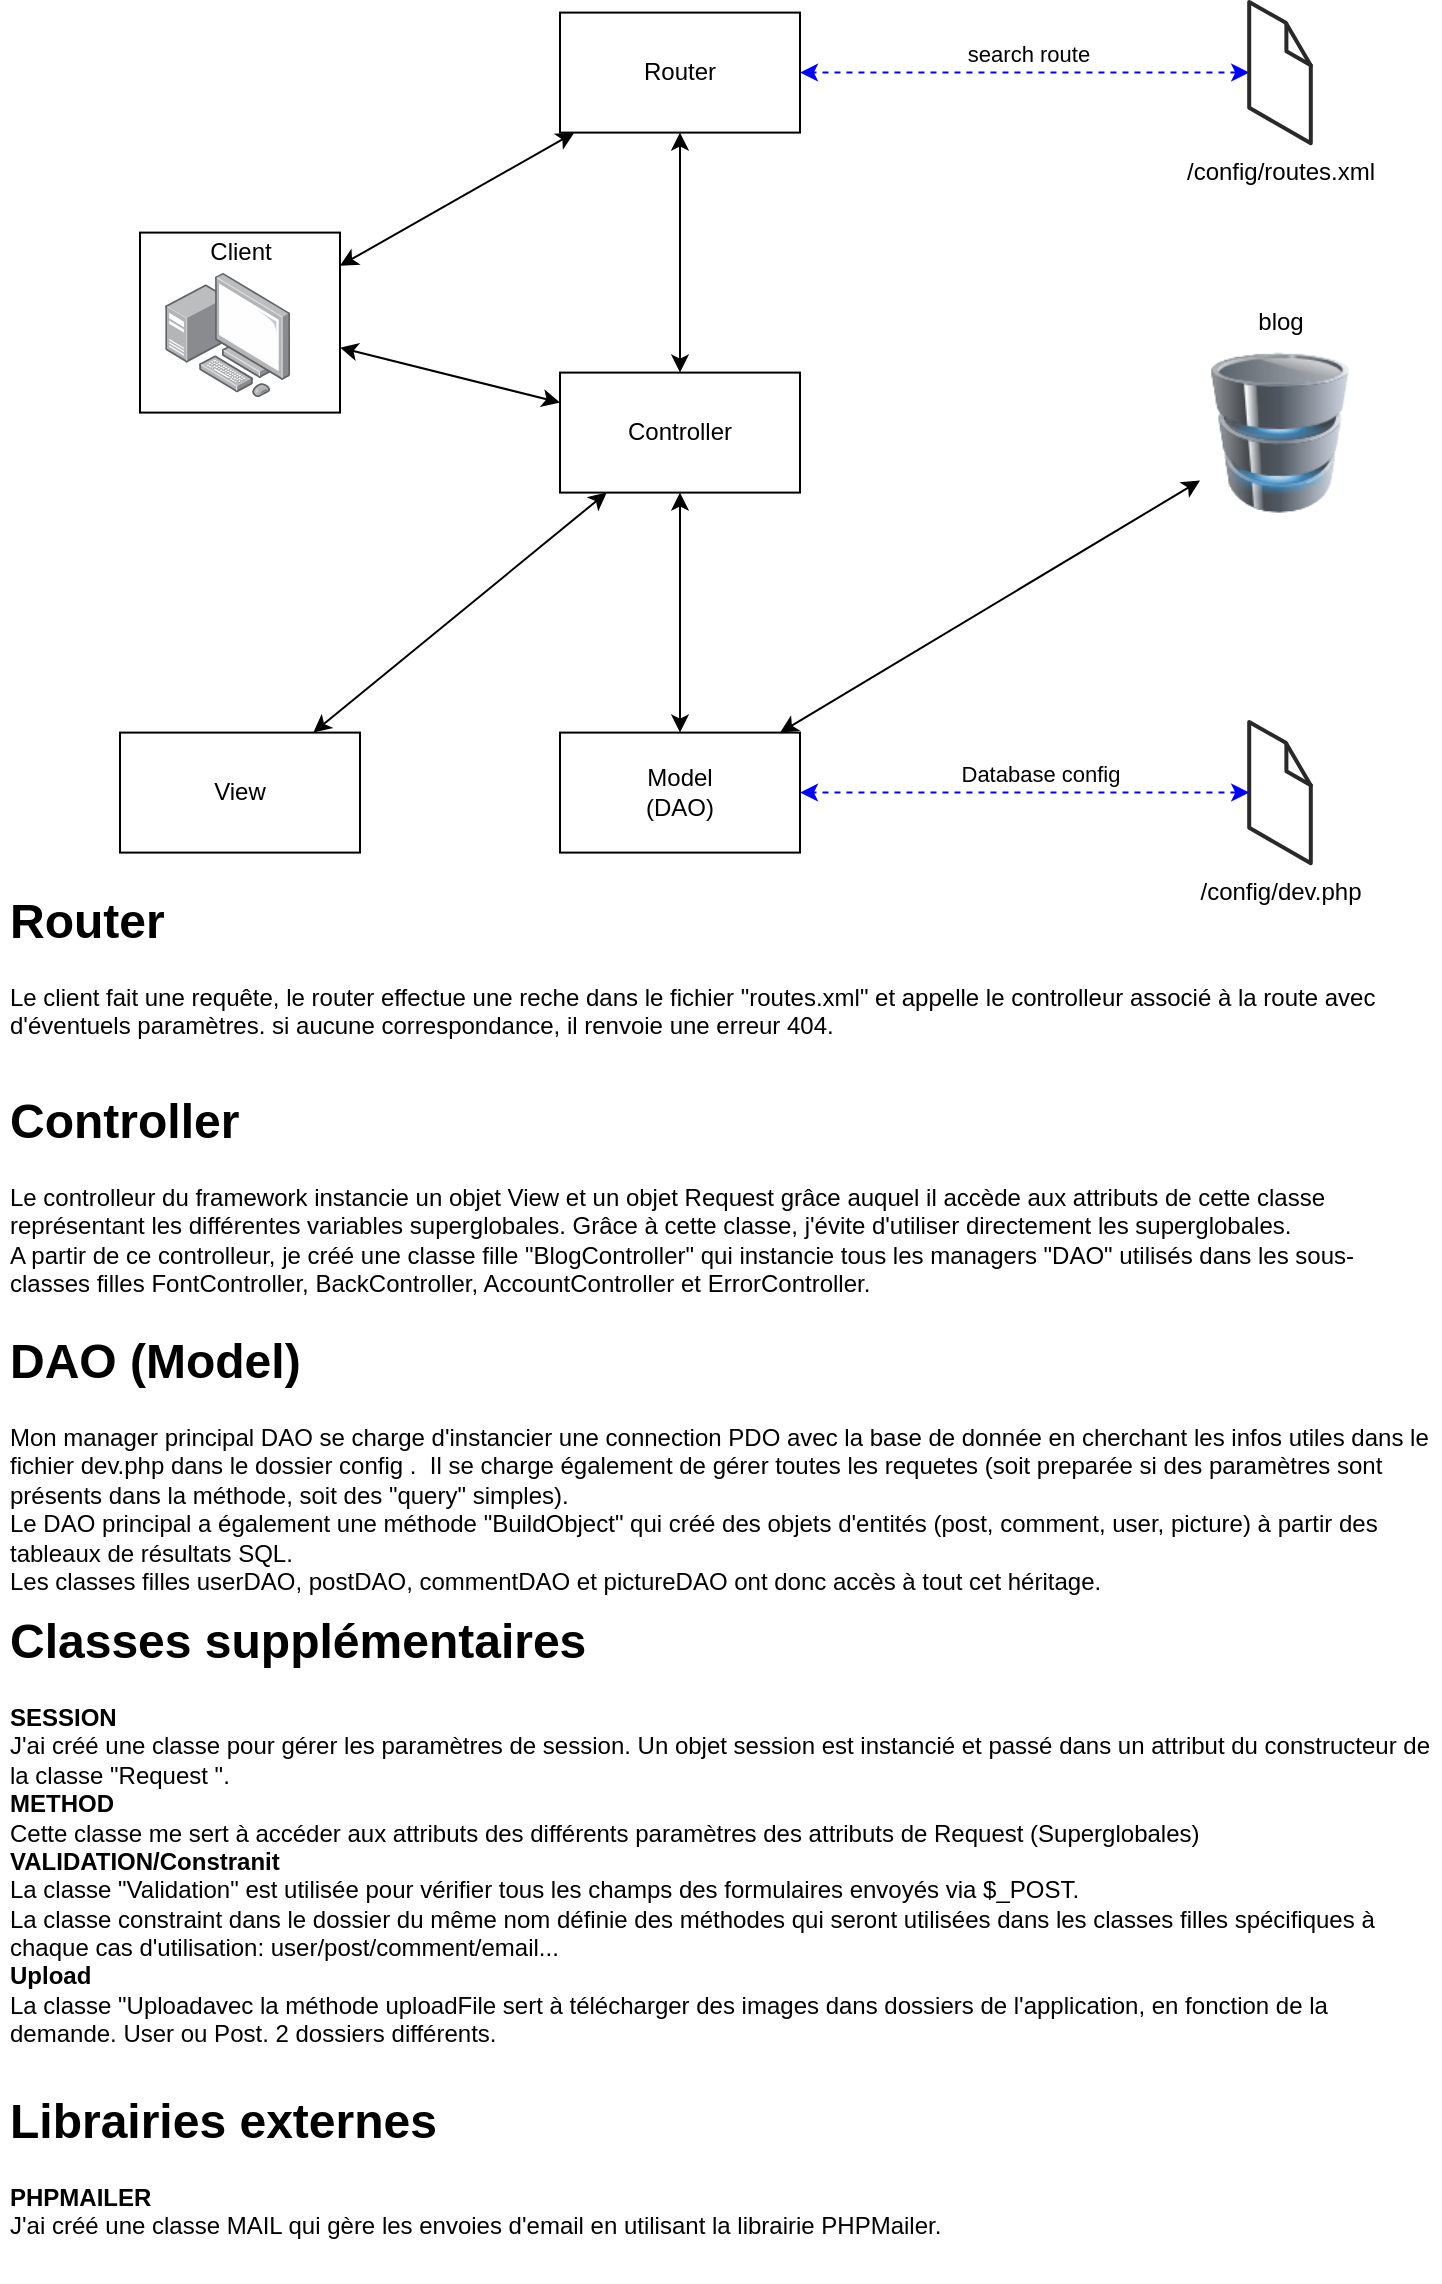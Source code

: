 <mxfile version="13.0.3" type="device"><diagram id="aTExmJqfgEldJ_3noplb" name="Page-1"><mxGraphModel dx="1086" dy="806" grid="1" gridSize="10" guides="1" tooltips="1" connect="1" arrows="1" fold="1" page="1" pageScale="1" pageWidth="827" pageHeight="1169" math="0" shadow="0"><root><mxCell id="0"/><mxCell id="1" parent="0"/><mxCell id="GT7qmm_mP1B0HkvlNGCb-24" value="" style="rounded=0;whiteSpace=wrap;html=1;" parent="1" vertex="1"><mxGeometry x="130" y="125.3" width="100" height="90" as="geometry"/></mxCell><mxCell id="GT7qmm_mP1B0HkvlNGCb-1" value="Router" style="rounded=0;whiteSpace=wrap;html=1;" parent="1" vertex="1"><mxGeometry x="340" y="15.3" width="120" height="60" as="geometry"/></mxCell><mxCell id="GT7qmm_mP1B0HkvlNGCb-2" value="Controller" style="rounded=0;whiteSpace=wrap;html=1;" parent="1" vertex="1"><mxGeometry x="340" y="195.3" width="120" height="60" as="geometry"/></mxCell><mxCell id="GT7qmm_mP1B0HkvlNGCb-3" value="Model&lt;br&gt;(DAO)" style="rounded=0;whiteSpace=wrap;html=1;" parent="1" vertex="1"><mxGeometry x="340" y="375.3" width="120" height="60" as="geometry"/></mxCell><mxCell id="GT7qmm_mP1B0HkvlNGCb-4" value="" style="image;html=1;labelBackgroundColor=#ffffff;image=img/lib/clip_art/computers/Database_128x128.png" parent="1" vertex="1"><mxGeometry x="660" y="185.3" width="80" height="80" as="geometry"/></mxCell><mxCell id="GT7qmm_mP1B0HkvlNGCb-5" value="" style="endArrow=classic;startArrow=classic;html=1;" parent="1" source="GT7qmm_mP1B0HkvlNGCb-3" target="GT7qmm_mP1B0HkvlNGCb-4" edge="1"><mxGeometry width="50" height="50" relative="1" as="geometry"><mxPoint x="560" y="395.3" as="sourcePoint"/><mxPoint x="610" y="345.3" as="targetPoint"/></mxGeometry></mxCell><mxCell id="GT7qmm_mP1B0HkvlNGCb-6" value="" style="endArrow=classic;startArrow=classic;html=1;" parent="1" source="GT7qmm_mP1B0HkvlNGCb-3" target="GT7qmm_mP1B0HkvlNGCb-2" edge="1"><mxGeometry width="50" height="50" relative="1" as="geometry"><mxPoint x="470" y="391.3" as="sourcePoint"/><mxPoint x="670" y="311.3" as="targetPoint"/></mxGeometry></mxCell><mxCell id="GT7qmm_mP1B0HkvlNGCb-7" value="" style="endArrow=classic;startArrow=classic;html=1;" parent="1" source="GT7qmm_mP1B0HkvlNGCb-2" target="GT7qmm_mP1B0HkvlNGCb-1" edge="1"><mxGeometry width="50" height="50" relative="1" as="geometry"><mxPoint x="410" y="385.3" as="sourcePoint"/><mxPoint x="410" y="265.3" as="targetPoint"/></mxGeometry></mxCell><mxCell id="GT7qmm_mP1B0HkvlNGCb-8" value="View" style="rounded=0;whiteSpace=wrap;html=1;" parent="1" vertex="1"><mxGeometry x="120" y="375.3" width="120" height="60" as="geometry"/></mxCell><mxCell id="GT7qmm_mP1B0HkvlNGCb-9" value="" style="endArrow=classic;startArrow=classic;html=1;" parent="1" source="GT7qmm_mP1B0HkvlNGCb-8" target="GT7qmm_mP1B0HkvlNGCb-2" edge="1"><mxGeometry width="50" height="50" relative="1" as="geometry"><mxPoint x="410" y="385.3" as="sourcePoint"/><mxPoint x="410" y="265.3" as="targetPoint"/></mxGeometry></mxCell><mxCell id="GT7qmm_mP1B0HkvlNGCb-10" value="" style="points=[];aspect=fixed;html=1;align=center;shadow=0;dashed=0;image;image=img/lib/allied_telesis/computer_and_terminals/Personal_Computer_with_Server.svg;" parent="1" vertex="1"><mxGeometry x="142.6" y="145.3" width="62.4" height="62.4" as="geometry"/></mxCell><mxCell id="GT7qmm_mP1B0HkvlNGCb-11" value="" style="endArrow=classic;startArrow=classic;html=1;" parent="1" source="GT7qmm_mP1B0HkvlNGCb-2" target="GT7qmm_mP1B0HkvlNGCb-24" edge="1"><mxGeometry width="50" height="50" relative="1" as="geometry"><mxPoint x="226.667" y="385.3" as="sourcePoint"/><mxPoint x="373.333" y="265.3" as="targetPoint"/></mxGeometry></mxCell><mxCell id="GT7qmm_mP1B0HkvlNGCb-12" value="" style="endArrow=classic;startArrow=classic;html=1;" parent="1" source="GT7qmm_mP1B0HkvlNGCb-1" target="GT7qmm_mP1B0HkvlNGCb-24" edge="1"><mxGeometry width="50" height="50" relative="1" as="geometry"><mxPoint x="174.901" y="385.3" as="sourcePoint"/><mxPoint x="114.503" y="265.3" as="targetPoint"/></mxGeometry></mxCell><mxCell id="GT7qmm_mP1B0HkvlNGCb-13" value="/config/dev.php&lt;br&gt;" style="verticalLabelPosition=bottom;html=1;verticalAlign=top;strokeWidth=1;align=center;outlineConnect=0;dashed=0;outlineConnect=0;shape=mxgraph.aws3d.file;aspect=fixed;strokeColor=#292929;" parent="1" vertex="1"><mxGeometry x="684.6" y="370" width="30.8" height="70.6" as="geometry"/></mxCell><mxCell id="GT7qmm_mP1B0HkvlNGCb-14" value="" style="endArrow=classic;startArrow=classic;html=1;dashed=1;strokeColor=#0000FF;" parent="1" source="GT7qmm_mP1B0HkvlNGCb-17" target="GT7qmm_mP1B0HkvlNGCb-1" edge="1"><mxGeometry width="50" height="50" relative="1" as="geometry"><mxPoint x="650" y="45.3" as="sourcePoint"/><mxPoint x="124.503" y="275.3" as="targetPoint"/></mxGeometry></mxCell><mxCell id="GT7qmm_mP1B0HkvlNGCb-18" value="search route" style="edgeLabel;html=1;align=center;verticalAlign=middle;resizable=0;points=[];" parent="GT7qmm_mP1B0HkvlNGCb-14" vertex="1" connectable="0"><mxGeometry x="0.221" y="2" relative="1" as="geometry"><mxPoint x="26" y="-12" as="offset"/></mxGeometry></mxCell><mxCell id="GT7qmm_mP1B0HkvlNGCb-15" value="" style="endArrow=classic;startArrow=classic;html=1;dashed=1;strokeColor=#0000FF;" parent="1" source="GT7qmm_mP1B0HkvlNGCb-13" target="GT7qmm_mP1B0HkvlNGCb-3" edge="1"><mxGeometry width="50" height="50" relative="1" as="geometry"><mxPoint x="694.6" y="55.3" as="sourcePoint"/><mxPoint x="470" y="55.3" as="targetPoint"/></mxGeometry></mxCell><mxCell id="GT7qmm_mP1B0HkvlNGCb-16" value="Database config" style="edgeLabel;html=1;align=center;verticalAlign=middle;resizable=0;points=[];" parent="GT7qmm_mP1B0HkvlNGCb-15" vertex="1" connectable="0"><mxGeometry x="0.142" y="-1" relative="1" as="geometry"><mxPoint x="23.4" y="-9" as="offset"/></mxGeometry></mxCell><mxCell id="GT7qmm_mP1B0HkvlNGCb-17" value="/config/routes.xml" style="verticalLabelPosition=bottom;html=1;verticalAlign=top;strokeWidth=1;align=center;outlineConnect=0;dashed=0;outlineConnect=0;shape=mxgraph.aws3d.file;aspect=fixed;strokeColor=#292929;" parent="1" vertex="1"><mxGeometry x="684.6" y="10.0" width="30.8" height="70.6" as="geometry"/></mxCell><mxCell id="GT7qmm_mP1B0HkvlNGCb-23" value="Client" style="text;html=1;align=center;verticalAlign=middle;resizable=0;points=[];autosize=1;" parent="1" vertex="1"><mxGeometry x="155" y="125.3" width="50" height="20" as="geometry"/></mxCell><mxCell id="GT7qmm_mP1B0HkvlNGCb-27" value="&lt;h1&gt;Router&lt;/h1&gt;&lt;div&gt;Le client fait une requête, le router effectue une reche dans le fichier &quot;routes.xml&quot; et appelle le controlleur associé à la route avec d'éventuels paramètres. si aucune correspondance, il renvoie une erreur 404.&lt;/div&gt;&lt;div&gt;&lt;br&gt;&lt;/div&gt;" style="text;html=1;strokeColor=none;fillColor=none;spacing=5;spacingTop=-20;whiteSpace=wrap;overflow=hidden;rounded=0;" parent="1" vertex="1"><mxGeometry x="60" y="450" width="720" height="90" as="geometry"/></mxCell><mxCell id="GT7qmm_mP1B0HkvlNGCb-28" value="&lt;h1&gt;Controller&lt;/h1&gt;&lt;div&gt;Le controlleur du framework instancie un objet View et un objet Request grâce auquel il accède aux attributs de cette classe représentant les différentes variables superglobales. Grâce à cette classe, j'évite d'utiliser directement les superglobales.&lt;/div&gt;&lt;div&gt;A partir de ce controlleur, je créé une classe fille &quot;BlogController&quot; qui instancie tous les managers &quot;DAO&quot; utilisés dans les sous-classes filles FontController, BackController, AccountController et ErrorController.&lt;/div&gt;" style="text;html=1;strokeColor=none;fillColor=none;spacing=5;spacingTop=-20;whiteSpace=wrap;overflow=hidden;rounded=0;" parent="1" vertex="1"><mxGeometry x="60" y="550" width="720" height="110" as="geometry"/></mxCell><mxCell id="GT7qmm_mP1B0HkvlNGCb-29" value="&lt;h1&gt;DAO (Model)&lt;/h1&gt;&lt;div&gt;Mon manager principal DAO se charge d'instancier une connection PDO avec la base de donnée en cherchant les infos utiles dans le fichier dev.php dans le dossier config .&amp;nbsp; Il se charge également de gérer toutes les requetes (soit preparée si des paramètres sont présents dans la méthode, soit des &quot;query&quot; simples).&lt;/div&gt;&lt;div&gt;Le DAO principal a également une méthode &quot;BuildObject&quot; qui créé des objets d'entités (post, comment, user, picture) à partir des tableaux de résultats SQL.&lt;/div&gt;&lt;div&gt;Les classes filles userDAO, postDAO, commentDAO et pictureDAO ont donc accès à tout cet héritage.&amp;nbsp;&lt;/div&gt;" style="text;html=1;strokeColor=none;fillColor=none;spacing=5;spacingTop=-20;whiteSpace=wrap;overflow=hidden;rounded=0;" parent="1" vertex="1"><mxGeometry x="60" y="670" width="720" height="150" as="geometry"/></mxCell><mxCell id="GT7qmm_mP1B0HkvlNGCb-30" value="blog" style="text;html=1;align=center;verticalAlign=middle;resizable=0;points=[];autosize=1;" parent="1" vertex="1"><mxGeometry x="680" y="160.3" width="40" height="20" as="geometry"/></mxCell><mxCell id="GT7qmm_mP1B0HkvlNGCb-31" value="&lt;h1&gt;Classes supplémentaires&lt;/h1&gt;&lt;div&gt;&lt;b&gt;SESSION&lt;/b&gt;&lt;/div&gt;&lt;div&gt;J'ai créé une classe pour gérer les paramètres de session. Un objet session est instancié et passé dans un attribut du constructeur de la classe &quot;Request &quot;.&lt;/div&gt;&lt;div&gt;&lt;b&gt;METHOD&lt;/b&gt;&lt;/div&gt;&lt;div&gt;Cette classe me sert à accéder aux attributs des différents paramètres des attributs de Request (Superglobales)&lt;span&gt;&amp;nbsp;&lt;/span&gt;&lt;/div&gt;&lt;div&gt;&lt;b&gt;VALIDATION/Constranit&lt;/b&gt;&lt;/div&gt;&lt;div&gt;La classe &quot;Validation&quot; est utilisée pour vérifier tous les champs des formulaires envoyés via $_POST.&lt;/div&gt;&lt;div&gt;La classe constraint dans le dossier du même nom définie des méthodes qui seront utilisées dans l&lt;span&gt;es classes filles spécifiques à chaque cas d'utilisation: user/post/comment/email...&lt;/span&gt;&lt;/div&gt;&lt;div&gt;&lt;div&gt;&lt;b&gt;Upload&lt;/b&gt;&lt;/div&gt;&lt;div&gt;La classe &quot;Uploadavec la méthode uploadFile sert à télécharger des images dans dossiers de l'application, en fonction de la demande. User ou Post. 2 dossiers différents.&lt;/div&gt;&lt;div&gt;&lt;br&gt;&lt;/div&gt;&lt;/div&gt;&lt;div&gt;&lt;br&gt;&lt;/div&gt;" style="text;html=1;strokeColor=none;fillColor=none;spacing=5;spacingTop=-20;whiteSpace=wrap;overflow=hidden;rounded=0;" parent="1" vertex="1"><mxGeometry x="60" y="810" width="720" height="240" as="geometry"/></mxCell><mxCell id="GT7qmm_mP1B0HkvlNGCb-32" value="&lt;h1&gt;Librairies externes&lt;/h1&gt;&lt;div&gt;&lt;b&gt;PHPMAILER&lt;/b&gt;&lt;/div&gt;&lt;div&gt;J'ai créé une classe MAIL qui gère les envoies d'email en utilisant la librairie PHPMailer.&lt;/div&gt;&lt;div&gt;&lt;br&gt;&lt;/div&gt;&lt;div&gt;&lt;br&gt;&lt;/div&gt;" style="text;html=1;strokeColor=none;fillColor=none;spacing=5;spacingTop=-20;whiteSpace=wrap;overflow=hidden;rounded=0;" parent="1" vertex="1"><mxGeometry x="60" y="1050" width="720" height="100" as="geometry"/></mxCell></root></mxGraphModel></diagram></mxfile>